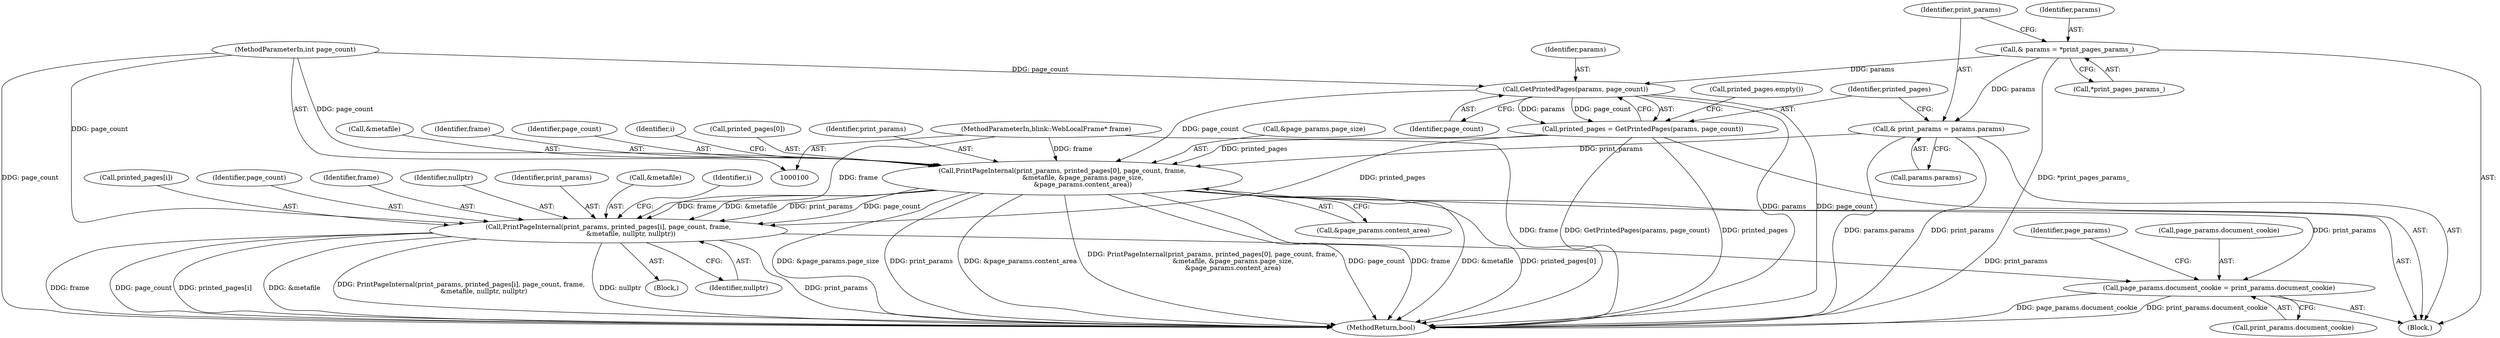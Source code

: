 digraph "0_Chrome_673ce95d481ea9368c4d4d43ac756ba1d6d9e608_3@array" {
"1000129" [label="(Call,PrintPageInternal(print_params, printed_pages[0], page_count, frame,\n                    &metafile, &page_params.page_size,\n                    &page_params.content_area))"];
"1000110" [label="(Call,& print_params = params.params)"];
"1000105" [label="(Call,& params = *print_pages_params_)"];
"1000116" [label="(Call,printed_pages = GetPrintedPages(params, page_count))"];
"1000118" [label="(Call,GetPrintedPages(params, page_count))"];
"1000102" [label="(MethodParameterIn,int page_count)"];
"1000101" [label="(MethodParameterIn,blink::WebLocalFrame* frame)"];
"1000157" [label="(Call,PrintPageInternal(print_params, printed_pages[i], page_count, frame,\n                      &metafile, nullptr, nullptr))"];
"1000186" [label="(Call,page_params.document_cookie = print_params.document_cookie)"];
"1000159" [label="(Call,printed_pages[i])"];
"1000110" [label="(Call,& print_params = params.params)"];
"1000156" [label="(Block,)"];
"1000162" [label="(Identifier,page_count)"];
"1000111" [label="(Identifier,print_params)"];
"1000112" [label="(Call,params.params)"];
"1000163" [label="(Identifier,frame)"];
"1000190" [label="(Call,print_params.document_cookie)"];
"1000116" [label="(Call,printed_pages = GetPrintedPages(params, page_count))"];
"1000117" [label="(Identifier,printed_pages)"];
"1000166" [label="(Identifier,nullptr)"];
"1000149" [label="(Identifier,i)"];
"1000187" [label="(Call,page_params.document_cookie)"];
"1000120" [label="(Identifier,page_count)"];
"1000131" [label="(Call,printed_pages[0])"];
"1000103" [label="(Block,)"];
"1000102" [label="(MethodParameterIn,int page_count)"];
"1000157" [label="(Call,PrintPageInternal(print_params, printed_pages[i], page_count, frame,\n                      &metafile, nullptr, nullptr))"];
"1000203" [label="(MethodReturn,bool)"];
"1000158" [label="(Identifier,print_params)"];
"1000195" [label="(Identifier,page_params)"];
"1000107" [label="(Call,*print_pages_params_)"];
"1000164" [label="(Call,&metafile)"];
"1000130" [label="(Identifier,print_params)"];
"1000129" [label="(Call,PrintPageInternal(print_params, printed_pages[0], page_count, frame,\n                    &metafile, &page_params.page_size,\n                    &page_params.content_area))"];
"1000119" [label="(Identifier,params)"];
"1000101" [label="(MethodParameterIn,blink::WebLocalFrame* frame)"];
"1000138" [label="(Call,&page_params.page_size)"];
"1000167" [label="(Identifier,nullptr)"];
"1000136" [label="(Call,&metafile)"];
"1000106" [label="(Identifier,params)"];
"1000105" [label="(Call,& params = *print_pages_params_)"];
"1000155" [label="(Identifier,i)"];
"1000142" [label="(Call,&page_params.content_area)"];
"1000118" [label="(Call,GetPrintedPages(params, page_count))"];
"1000186" [label="(Call,page_params.document_cookie = print_params.document_cookie)"];
"1000135" [label="(Identifier,frame)"];
"1000122" [label="(Call,printed_pages.empty())"];
"1000134" [label="(Identifier,page_count)"];
"1000129" -> "1000103"  [label="AST: "];
"1000129" -> "1000142"  [label="CFG: "];
"1000130" -> "1000129"  [label="AST: "];
"1000131" -> "1000129"  [label="AST: "];
"1000134" -> "1000129"  [label="AST: "];
"1000135" -> "1000129"  [label="AST: "];
"1000136" -> "1000129"  [label="AST: "];
"1000138" -> "1000129"  [label="AST: "];
"1000142" -> "1000129"  [label="AST: "];
"1000149" -> "1000129"  [label="CFG: "];
"1000129" -> "1000203"  [label="DDG: &page_params.page_size"];
"1000129" -> "1000203"  [label="DDG: print_params"];
"1000129" -> "1000203"  [label="DDG: &page_params.content_area"];
"1000129" -> "1000203"  [label="DDG: PrintPageInternal(print_params, printed_pages[0], page_count, frame,\n                    &metafile, &page_params.page_size,\n                    &page_params.content_area)"];
"1000129" -> "1000203"  [label="DDG: page_count"];
"1000129" -> "1000203"  [label="DDG: frame"];
"1000129" -> "1000203"  [label="DDG: &metafile"];
"1000129" -> "1000203"  [label="DDG: printed_pages[0]"];
"1000110" -> "1000129"  [label="DDG: print_params"];
"1000116" -> "1000129"  [label="DDG: printed_pages"];
"1000118" -> "1000129"  [label="DDG: page_count"];
"1000102" -> "1000129"  [label="DDG: page_count"];
"1000101" -> "1000129"  [label="DDG: frame"];
"1000129" -> "1000157"  [label="DDG: print_params"];
"1000129" -> "1000157"  [label="DDG: page_count"];
"1000129" -> "1000157"  [label="DDG: frame"];
"1000129" -> "1000157"  [label="DDG: &metafile"];
"1000129" -> "1000186"  [label="DDG: print_params"];
"1000110" -> "1000103"  [label="AST: "];
"1000110" -> "1000112"  [label="CFG: "];
"1000111" -> "1000110"  [label="AST: "];
"1000112" -> "1000110"  [label="AST: "];
"1000117" -> "1000110"  [label="CFG: "];
"1000110" -> "1000203"  [label="DDG: params.params"];
"1000110" -> "1000203"  [label="DDG: print_params"];
"1000105" -> "1000110"  [label="DDG: params"];
"1000105" -> "1000103"  [label="AST: "];
"1000105" -> "1000107"  [label="CFG: "];
"1000106" -> "1000105"  [label="AST: "];
"1000107" -> "1000105"  [label="AST: "];
"1000111" -> "1000105"  [label="CFG: "];
"1000105" -> "1000203"  [label="DDG: *print_pages_params_"];
"1000105" -> "1000118"  [label="DDG: params"];
"1000116" -> "1000103"  [label="AST: "];
"1000116" -> "1000118"  [label="CFG: "];
"1000117" -> "1000116"  [label="AST: "];
"1000118" -> "1000116"  [label="AST: "];
"1000122" -> "1000116"  [label="CFG: "];
"1000116" -> "1000203"  [label="DDG: GetPrintedPages(params, page_count)"];
"1000116" -> "1000203"  [label="DDG: printed_pages"];
"1000118" -> "1000116"  [label="DDG: params"];
"1000118" -> "1000116"  [label="DDG: page_count"];
"1000116" -> "1000157"  [label="DDG: printed_pages"];
"1000118" -> "1000120"  [label="CFG: "];
"1000119" -> "1000118"  [label="AST: "];
"1000120" -> "1000118"  [label="AST: "];
"1000118" -> "1000203"  [label="DDG: params"];
"1000118" -> "1000203"  [label="DDG: page_count"];
"1000102" -> "1000118"  [label="DDG: page_count"];
"1000102" -> "1000100"  [label="AST: "];
"1000102" -> "1000203"  [label="DDG: page_count"];
"1000102" -> "1000157"  [label="DDG: page_count"];
"1000101" -> "1000100"  [label="AST: "];
"1000101" -> "1000203"  [label="DDG: frame"];
"1000101" -> "1000157"  [label="DDG: frame"];
"1000157" -> "1000156"  [label="AST: "];
"1000157" -> "1000167"  [label="CFG: "];
"1000158" -> "1000157"  [label="AST: "];
"1000159" -> "1000157"  [label="AST: "];
"1000162" -> "1000157"  [label="AST: "];
"1000163" -> "1000157"  [label="AST: "];
"1000164" -> "1000157"  [label="AST: "];
"1000166" -> "1000157"  [label="AST: "];
"1000167" -> "1000157"  [label="AST: "];
"1000155" -> "1000157"  [label="CFG: "];
"1000157" -> "1000203"  [label="DDG: printed_pages[i]"];
"1000157" -> "1000203"  [label="DDG: &metafile"];
"1000157" -> "1000203"  [label="DDG: PrintPageInternal(print_params, printed_pages[i], page_count, frame,\n                      &metafile, nullptr, nullptr)"];
"1000157" -> "1000203"  [label="DDG: nullptr"];
"1000157" -> "1000203"  [label="DDG: print_params"];
"1000157" -> "1000203"  [label="DDG: frame"];
"1000157" -> "1000203"  [label="DDG: page_count"];
"1000157" -> "1000186"  [label="DDG: print_params"];
"1000186" -> "1000103"  [label="AST: "];
"1000186" -> "1000190"  [label="CFG: "];
"1000187" -> "1000186"  [label="AST: "];
"1000190" -> "1000186"  [label="AST: "];
"1000195" -> "1000186"  [label="CFG: "];
"1000186" -> "1000203"  [label="DDG: page_params.document_cookie"];
"1000186" -> "1000203"  [label="DDG: print_params.document_cookie"];
}
